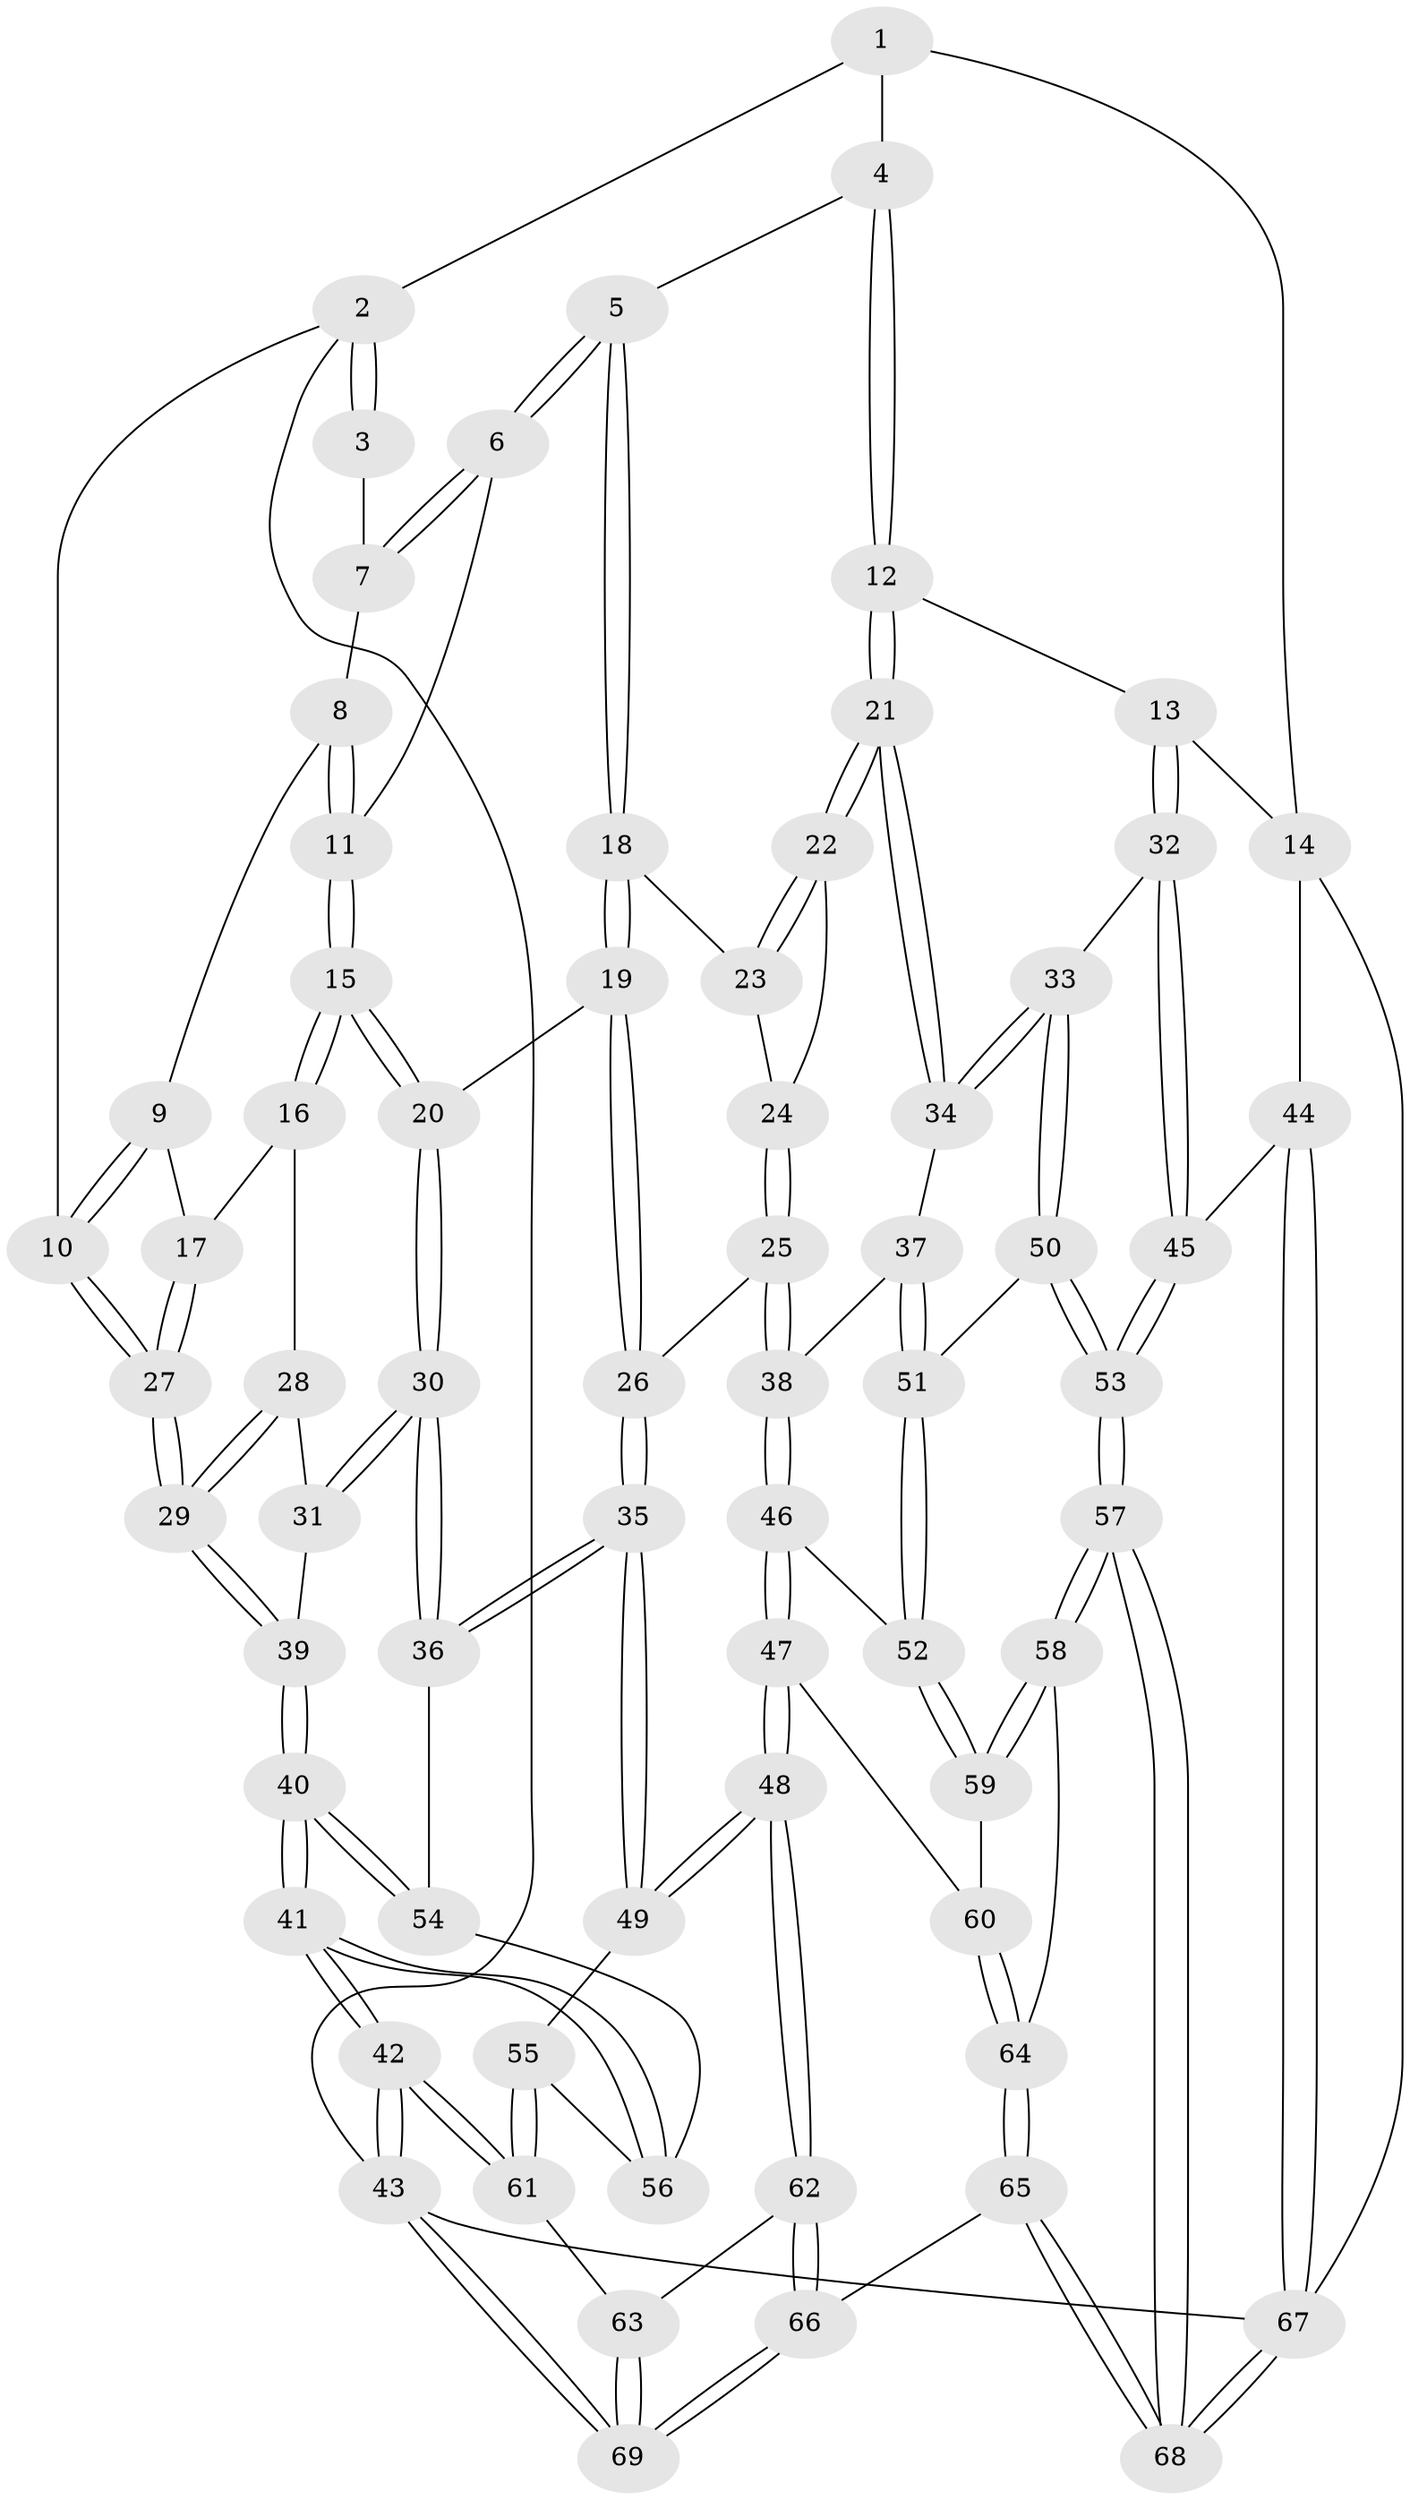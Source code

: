 // Generated by graph-tools (version 1.1) at 2025/27/03/15/25 16:27:56]
// undirected, 69 vertices, 169 edges
graph export_dot {
graph [start="1"]
  node [color=gray90,style=filled];
  1 [pos="+0.6107295972261724+0"];
  2 [pos="+0+0"];
  3 [pos="+0.0697401687090017+0"];
  4 [pos="+0.6373125550610569+0.02313284575162547"];
  5 [pos="+0.49415680648303195+0.2218750246653388"];
  6 [pos="+0.467956891807877+0.21401851988559614"];
  7 [pos="+0.21614020483101862+0.08207774801334995"];
  8 [pos="+0.21849114704319847+0.144625489542994"];
  9 [pos="+0.08872383798158885+0.27014435797462033"];
  10 [pos="+0+0"];
  11 [pos="+0.2279139377847678+0.2738328615646523"];
  12 [pos="+0.8610164663377525+0.22274234103484045"];
  13 [pos="+0.9979976581681709+0.24881165372400804"];
  14 [pos="+1+0.2089458040472217"];
  15 [pos="+0.21532785410663471+0.33481694580869836"];
  16 [pos="+0.15218978529701702+0.3293564443231463"];
  17 [pos="+0.14589732232094693+0.32597393582108936"];
  18 [pos="+0.49409534837629926+0.23805352682604622"];
  19 [pos="+0.4131087966078472+0.3598028580195004"];
  20 [pos="+0.24121849851370503+0.3747357940817249"];
  21 [pos="+0.6853358105679606+0.4055340664170376"];
  22 [pos="+0.6759720789979382+0.39963754424545506"];
  23 [pos="+0.5621370139405513+0.31214491834801833"];
  24 [pos="+0.531757909807802+0.42702810807874425"];
  25 [pos="+0.4609223394246586+0.5116248142459773"];
  26 [pos="+0.45920267777497314+0.5111862662737892"];
  27 [pos="+0+0.38378296974109277"];
  28 [pos="+0.08340941179027471+0.39566770194090933"];
  29 [pos="+0+0.4153797392869603"];
  30 [pos="+0.20928137310276332+0.5749592229587406"];
  31 [pos="+0.11532538997671453+0.5228579000972896"];
  32 [pos="+0.8771532541888075+0.5123978499652814"];
  33 [pos="+0.747670338086552+0.5612667171608668"];
  34 [pos="+0.6866187926266288+0.49659538613818843"];
  35 [pos="+0.2854577118157406+0.6200847565088035"];
  36 [pos="+0.21362683744647934+0.5863140692972121"];
  37 [pos="+0.5552374721798045+0.5355467348685201"];
  38 [pos="+0.49965625123325863+0.5301713907385165"];
  39 [pos="+0+0.42249867956774934"];
  40 [pos="+0+0.7238446052750894"];
  41 [pos="+0+0.9015098574978414"];
  42 [pos="+0+0.9374738514479497"];
  43 [pos="+0+1"];
  44 [pos="+1+0.6822202869047489"];
  45 [pos="+1+0.6871419923253455"];
  46 [pos="+0.49968578339031156+0.7149921242292204"];
  47 [pos="+0.38879665939599767+0.7786900948829781"];
  48 [pos="+0.3696932845955791+0.7794858089431272"];
  49 [pos="+0.35789955549495245+0.7588829146064188"];
  50 [pos="+0.7482018879091086+0.6051113442898391"];
  51 [pos="+0.5924555365423613+0.7037415799522632"];
  52 [pos="+0.5892092161807638+0.709037759155619"];
  53 [pos="+0.8424879629957673+0.7903391871588923"];
  54 [pos="+0.1361435755918516+0.6545750861771609"];
  55 [pos="+0.1311247037751362+0.7881508062728285"];
  56 [pos="+0.12713192627749553+0.7790940884801273"];
  57 [pos="+0.8073352550231861+0.8636401022577813"];
  58 [pos="+0.7288341028853389+0.859108173661695"];
  59 [pos="+0.6248206677148136+0.777634844982415"];
  60 [pos="+0.5093272284797307+0.8508022827621147"];
  61 [pos="+0.16413517171960856+0.8863524080276803"];
  62 [pos="+0.3665692194303304+0.7860804228396601"];
  63 [pos="+0.17152859097939452+0.8910315129645797"];
  64 [pos="+0.5707411932736267+0.943750498383181"];
  65 [pos="+0.45953692297430615+1"];
  66 [pos="+0.38997789314574505+1"];
  67 [pos="+1+1"];
  68 [pos="+1+1"];
  69 [pos="+0.24137730309709116+1"];
  1 -- 2;
  1 -- 4;
  1 -- 14;
  2 -- 3;
  2 -- 3;
  2 -- 10;
  2 -- 43;
  3 -- 7;
  4 -- 5;
  4 -- 12;
  4 -- 12;
  5 -- 6;
  5 -- 6;
  5 -- 18;
  5 -- 18;
  6 -- 7;
  6 -- 7;
  6 -- 11;
  7 -- 8;
  8 -- 9;
  8 -- 11;
  8 -- 11;
  9 -- 10;
  9 -- 10;
  9 -- 17;
  10 -- 27;
  10 -- 27;
  11 -- 15;
  11 -- 15;
  12 -- 13;
  12 -- 21;
  12 -- 21;
  13 -- 14;
  13 -- 32;
  13 -- 32;
  14 -- 44;
  14 -- 67;
  15 -- 16;
  15 -- 16;
  15 -- 20;
  15 -- 20;
  16 -- 17;
  16 -- 28;
  17 -- 27;
  17 -- 27;
  18 -- 19;
  18 -- 19;
  18 -- 23;
  19 -- 20;
  19 -- 26;
  19 -- 26;
  20 -- 30;
  20 -- 30;
  21 -- 22;
  21 -- 22;
  21 -- 34;
  21 -- 34;
  22 -- 23;
  22 -- 23;
  22 -- 24;
  23 -- 24;
  24 -- 25;
  24 -- 25;
  25 -- 26;
  25 -- 38;
  25 -- 38;
  26 -- 35;
  26 -- 35;
  27 -- 29;
  27 -- 29;
  28 -- 29;
  28 -- 29;
  28 -- 31;
  29 -- 39;
  29 -- 39;
  30 -- 31;
  30 -- 31;
  30 -- 36;
  30 -- 36;
  31 -- 39;
  32 -- 33;
  32 -- 45;
  32 -- 45;
  33 -- 34;
  33 -- 34;
  33 -- 50;
  33 -- 50;
  34 -- 37;
  35 -- 36;
  35 -- 36;
  35 -- 49;
  35 -- 49;
  36 -- 54;
  37 -- 38;
  37 -- 51;
  37 -- 51;
  38 -- 46;
  38 -- 46;
  39 -- 40;
  39 -- 40;
  40 -- 41;
  40 -- 41;
  40 -- 54;
  40 -- 54;
  41 -- 42;
  41 -- 42;
  41 -- 56;
  41 -- 56;
  42 -- 43;
  42 -- 43;
  42 -- 61;
  42 -- 61;
  43 -- 69;
  43 -- 69;
  43 -- 67;
  44 -- 45;
  44 -- 67;
  44 -- 67;
  45 -- 53;
  45 -- 53;
  46 -- 47;
  46 -- 47;
  46 -- 52;
  47 -- 48;
  47 -- 48;
  47 -- 60;
  48 -- 49;
  48 -- 49;
  48 -- 62;
  48 -- 62;
  49 -- 55;
  50 -- 51;
  50 -- 53;
  50 -- 53;
  51 -- 52;
  51 -- 52;
  52 -- 59;
  52 -- 59;
  53 -- 57;
  53 -- 57;
  54 -- 56;
  55 -- 56;
  55 -- 61;
  55 -- 61;
  57 -- 58;
  57 -- 58;
  57 -- 68;
  57 -- 68;
  58 -- 59;
  58 -- 59;
  58 -- 64;
  59 -- 60;
  60 -- 64;
  60 -- 64;
  61 -- 63;
  62 -- 63;
  62 -- 66;
  62 -- 66;
  63 -- 69;
  63 -- 69;
  64 -- 65;
  64 -- 65;
  65 -- 66;
  65 -- 68;
  65 -- 68;
  66 -- 69;
  66 -- 69;
  67 -- 68;
  67 -- 68;
}
